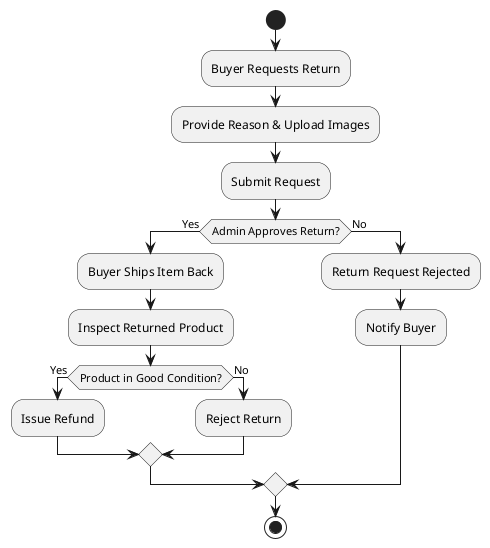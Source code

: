 @startuml
start
:Buyer Requests Return;
:Provide Reason & Upload Images;
:Submit Request;
if (Admin Approves Return?) then (Yes)
    :Buyer Ships Item Back;
    :Inspect Returned Product;
    if (Product in Good Condition?) then (Yes)
        :Issue Refund;
    else (No)
        :Reject Return;
    endif
else (No)
    :Return Request Rejected;
    :Notify Buyer;
endif
stop
@enduml
